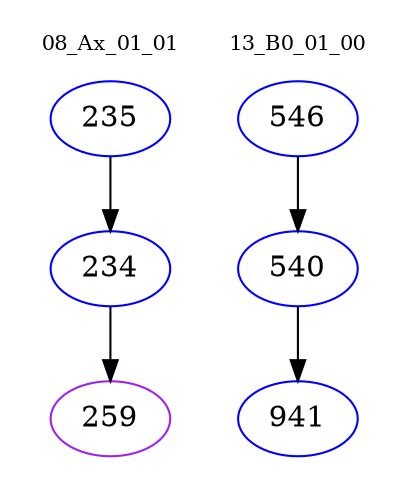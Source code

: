 digraph{
subgraph cluster_0 {
color = white
label = "08_Ax_01_01";
fontsize=10;
T0_235 [label="235", color="blue"]
T0_235 -> T0_234 [color="black"]
T0_234 [label="234", color="blue"]
T0_234 -> T0_259 [color="black"]
T0_259 [label="259", color="purple"]
}
subgraph cluster_1 {
color = white
label = "13_B0_01_00";
fontsize=10;
T1_546 [label="546", color="blue"]
T1_546 -> T1_540 [color="black"]
T1_540 [label="540", color="blue"]
T1_540 -> T1_941 [color="black"]
T1_941 [label="941", color="blue"]
}
}

